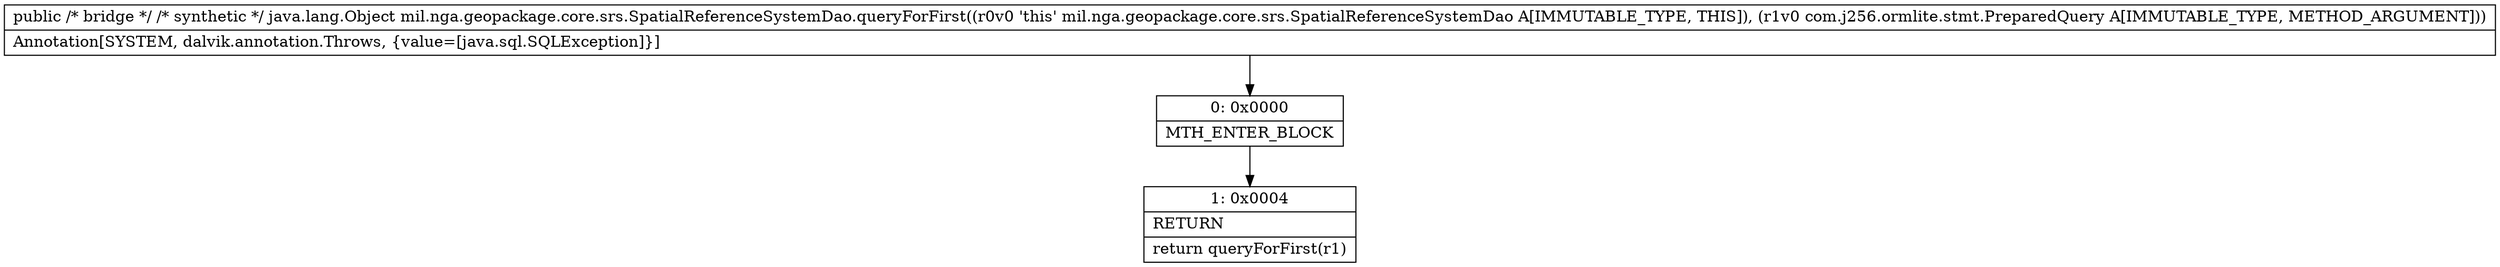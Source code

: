 digraph "CFG formil.nga.geopackage.core.srs.SpatialReferenceSystemDao.queryForFirst(Lcom\/j256\/ormlite\/stmt\/PreparedQuery;)Ljava\/lang\/Object;" {
Node_0 [shape=record,label="{0\:\ 0x0000|MTH_ENTER_BLOCK\l}"];
Node_1 [shape=record,label="{1\:\ 0x0004|RETURN\l|return queryForFirst(r1)\l}"];
MethodNode[shape=record,label="{public \/* bridge *\/ \/* synthetic *\/ java.lang.Object mil.nga.geopackage.core.srs.SpatialReferenceSystemDao.queryForFirst((r0v0 'this' mil.nga.geopackage.core.srs.SpatialReferenceSystemDao A[IMMUTABLE_TYPE, THIS]), (r1v0 com.j256.ormlite.stmt.PreparedQuery A[IMMUTABLE_TYPE, METHOD_ARGUMENT]))  | Annotation[SYSTEM, dalvik.annotation.Throws, \{value=[java.sql.SQLException]\}]\l}"];
MethodNode -> Node_0;
Node_0 -> Node_1;
}

